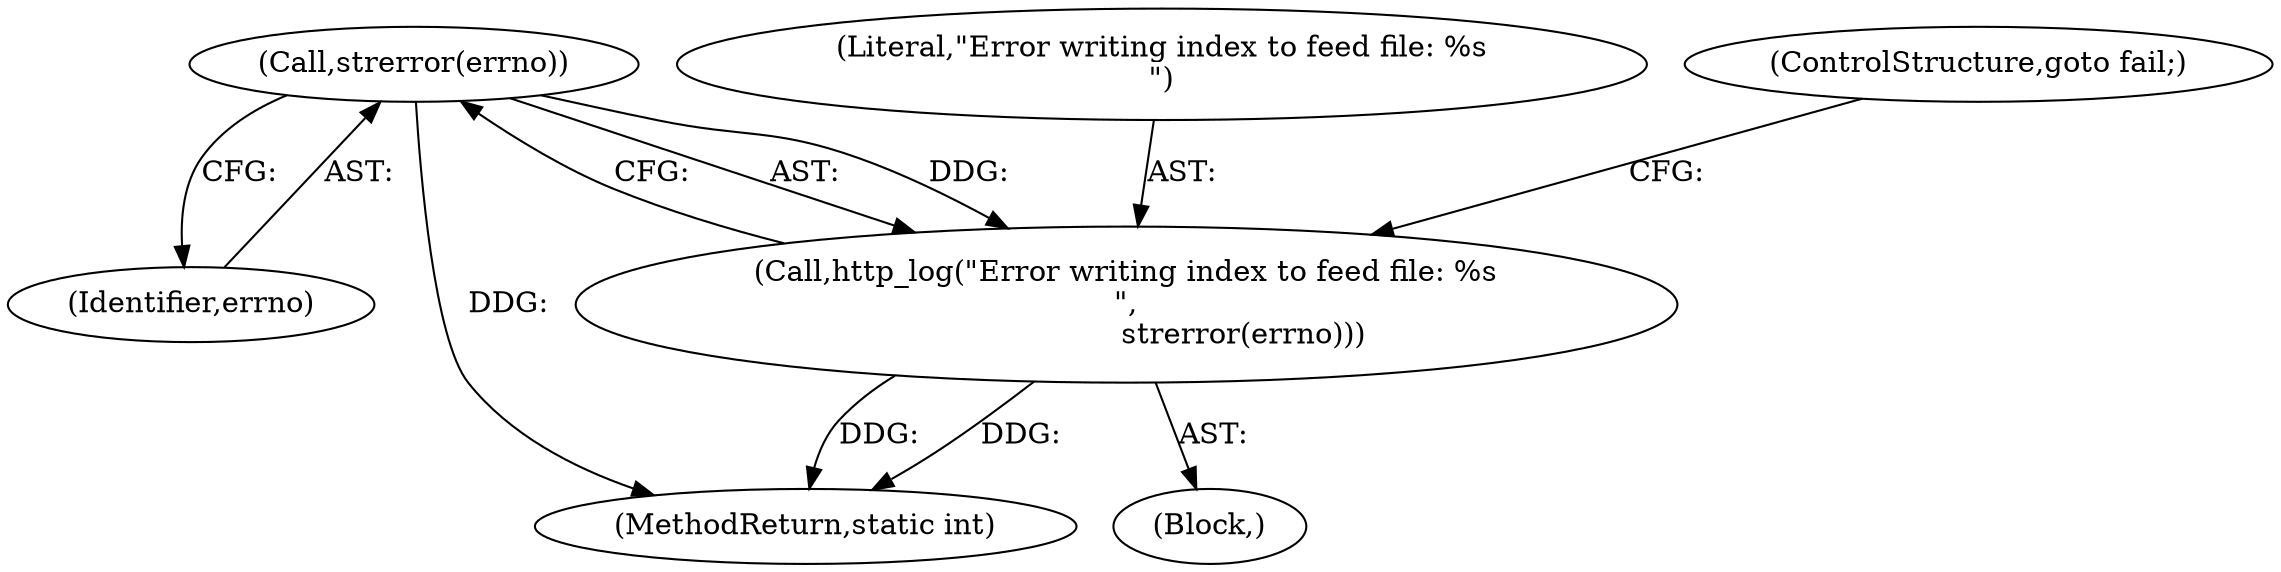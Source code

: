 digraph "0_FFmpeg_a5d25faa3f4b18dac737fdb35d0dd68eb0dc2156@API" {
"1000477" [label="(Call,strerror(errno))"];
"1000475" [label="(Call,http_log(\"Error writing index to feed file: %s\n\",\n                         strerror(errno)))"];
"1000476" [label="(Literal,\"Error writing index to feed file: %s\n\")"];
"1000475" [label="(Call,http_log(\"Error writing index to feed file: %s\n\",\n                         strerror(errno)))"];
"1000477" [label="(Call,strerror(errno))"];
"1000478" [label="(Identifier,errno)"];
"1000479" [label="(ControlStructure,goto fail;)"];
"1000718" [label="(MethodReturn,static int)"];
"1000474" [label="(Block,)"];
"1000477" -> "1000475"  [label="AST: "];
"1000477" -> "1000478"  [label="CFG: "];
"1000478" -> "1000477"  [label="AST: "];
"1000475" -> "1000477"  [label="CFG: "];
"1000477" -> "1000718"  [label="DDG: "];
"1000477" -> "1000475"  [label="DDG: "];
"1000475" -> "1000474"  [label="AST: "];
"1000476" -> "1000475"  [label="AST: "];
"1000479" -> "1000475"  [label="CFG: "];
"1000475" -> "1000718"  [label="DDG: "];
"1000475" -> "1000718"  [label="DDG: "];
}
